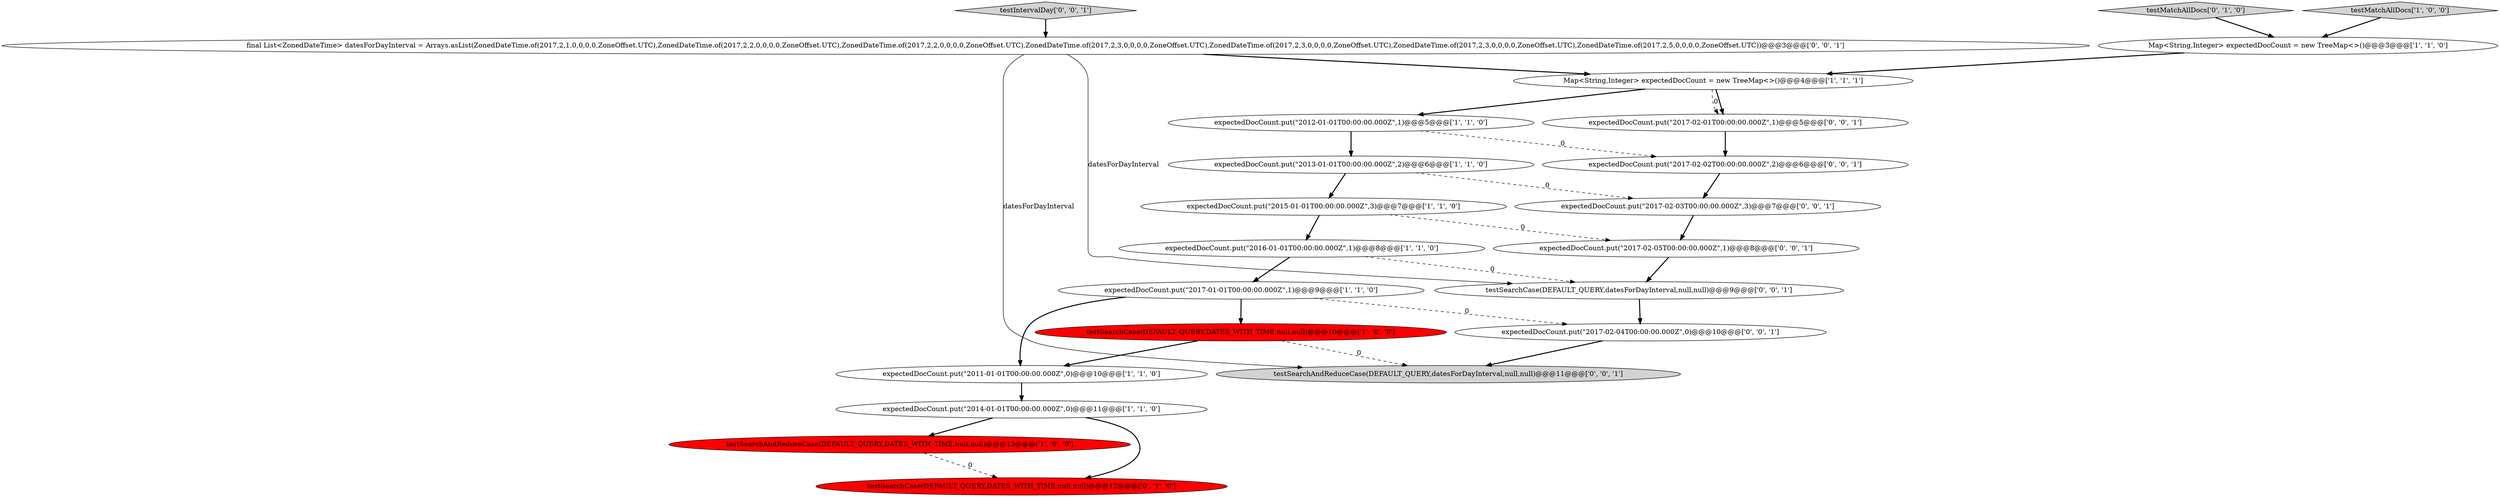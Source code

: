 digraph {
5 [style = filled, label = "expectedDocCount.put(\"2012-01-01T00:00:00.000Z\",1)@@@5@@@['1', '1', '0']", fillcolor = white, shape = ellipse image = "AAA0AAABBB1BBB"];
1 [style = filled, label = "expectedDocCount.put(\"2013-01-01T00:00:00.000Z\",2)@@@6@@@['1', '1', '0']", fillcolor = white, shape = ellipse image = "AAA0AAABBB1BBB"];
19 [style = filled, label = "expectedDocCount.put(\"2017-02-03T00:00:00.000Z\",3)@@@7@@@['0', '0', '1']", fillcolor = white, shape = ellipse image = "AAA0AAABBB3BBB"];
21 [style = filled, label = "testSearchCase(DEFAULT_QUERY,datesForDayInterval,null,null)@@@9@@@['0', '0', '1']", fillcolor = white, shape = ellipse image = "AAA0AAABBB3BBB"];
9 [style = filled, label = "Map<String,Integer> expectedDocCount = new TreeMap<>()@@@3@@@['1', '1', '0']", fillcolor = white, shape = ellipse image = "AAA0AAABBB1BBB"];
2 [style = filled, label = "expectedDocCount.put(\"2011-01-01T00:00:00.000Z\",0)@@@10@@@['1', '1', '0']", fillcolor = white, shape = ellipse image = "AAA0AAABBB1BBB"];
8 [style = filled, label = "expectedDocCount.put(\"2014-01-01T00:00:00.000Z\",0)@@@11@@@['1', '1', '0']", fillcolor = white, shape = ellipse image = "AAA0AAABBB1BBB"];
16 [style = filled, label = "expectedDocCount.put(\"2017-02-05T00:00:00.000Z\",1)@@@8@@@['0', '0', '1']", fillcolor = white, shape = ellipse image = "AAA0AAABBB3BBB"];
6 [style = filled, label = "expectedDocCount.put(\"2017-01-01T00:00:00.000Z\",1)@@@9@@@['1', '1', '0']", fillcolor = white, shape = ellipse image = "AAA0AAABBB1BBB"];
15 [style = filled, label = "expectedDocCount.put(\"2017-02-04T00:00:00.000Z\",0)@@@10@@@['0', '0', '1']", fillcolor = white, shape = ellipse image = "AAA0AAABBB3BBB"];
10 [style = filled, label = "testMatchAllDocs['1', '0', '0']", fillcolor = lightgray, shape = diamond image = "AAA0AAABBB1BBB"];
3 [style = filled, label = "testSearchAndReduceCase(DEFAULT_QUERY,DATES_WITH_TIME,null,null)@@@13@@@['1', '0', '0']", fillcolor = red, shape = ellipse image = "AAA1AAABBB1BBB"];
18 [style = filled, label = "expectedDocCount.put(\"2017-02-02T00:00:00.000Z\",2)@@@6@@@['0', '0', '1']", fillcolor = white, shape = ellipse image = "AAA0AAABBB3BBB"];
0 [style = filled, label = "expectedDocCount.put(\"2015-01-01T00:00:00.000Z\",3)@@@7@@@['1', '1', '0']", fillcolor = white, shape = ellipse image = "AAA0AAABBB1BBB"];
7 [style = filled, label = "testSearchCase(DEFAULT_QUERY,DATES_WITH_TIME,null,null)@@@10@@@['1', '0', '0']", fillcolor = red, shape = ellipse image = "AAA1AAABBB1BBB"];
13 [style = filled, label = "testSearchCase(DEFAULT_QUERY,DATES_WITH_TIME,null,null)@@@12@@@['0', '1', '0']", fillcolor = red, shape = ellipse image = "AAA1AAABBB2BBB"];
14 [style = filled, label = "testIntervalDay['0', '0', '1']", fillcolor = lightgray, shape = diamond image = "AAA0AAABBB3BBB"];
22 [style = filled, label = "testSearchAndReduceCase(DEFAULT_QUERY,datesForDayInterval,null,null)@@@11@@@['0', '0', '1']", fillcolor = lightgray, shape = ellipse image = "AAA0AAABBB3BBB"];
12 [style = filled, label = "testMatchAllDocs['0', '1', '0']", fillcolor = lightgray, shape = diamond image = "AAA0AAABBB2BBB"];
4 [style = filled, label = "Map<String,Integer> expectedDocCount = new TreeMap<>()@@@4@@@['1', '1', '1']", fillcolor = white, shape = ellipse image = "AAA0AAABBB1BBB"];
17 [style = filled, label = "final List<ZonedDateTime> datesForDayInterval = Arrays.asList(ZonedDateTime.of(2017,2,1,0,0,0,0,ZoneOffset.UTC),ZonedDateTime.of(2017,2,2,0,0,0,0,ZoneOffset.UTC),ZonedDateTime.of(2017,2,2,0,0,0,0,ZoneOffset.UTC),ZonedDateTime.of(2017,2,3,0,0,0,0,ZoneOffset.UTC),ZonedDateTime.of(2017,2,3,0,0,0,0,ZoneOffset.UTC),ZonedDateTime.of(2017,2,3,0,0,0,0,ZoneOffset.UTC),ZonedDateTime.of(2017,2,5,0,0,0,0,ZoneOffset.UTC))@@@3@@@['0', '0', '1']", fillcolor = white, shape = ellipse image = "AAA0AAABBB3BBB"];
20 [style = filled, label = "expectedDocCount.put(\"2017-02-01T00:00:00.000Z\",1)@@@5@@@['0', '0', '1']", fillcolor = white, shape = ellipse image = "AAA0AAABBB3BBB"];
11 [style = filled, label = "expectedDocCount.put(\"2016-01-01T00:00:00.000Z\",1)@@@8@@@['1', '1', '0']", fillcolor = white, shape = ellipse image = "AAA0AAABBB1BBB"];
21->15 [style = bold, label=""];
9->4 [style = bold, label=""];
11->6 [style = bold, label=""];
8->3 [style = bold, label=""];
1->19 [style = dashed, label="0"];
0->16 [style = dashed, label="0"];
18->19 [style = bold, label=""];
0->11 [style = bold, label=""];
14->17 [style = bold, label=""];
1->0 [style = bold, label=""];
17->22 [style = solid, label="datesForDayInterval"];
12->9 [style = bold, label=""];
3->13 [style = dashed, label="0"];
5->18 [style = dashed, label="0"];
15->22 [style = bold, label=""];
19->16 [style = bold, label=""];
6->2 [style = bold, label=""];
20->18 [style = bold, label=""];
5->1 [style = bold, label=""];
6->15 [style = dashed, label="0"];
4->20 [style = dashed, label="0"];
7->2 [style = bold, label=""];
16->21 [style = bold, label=""];
4->20 [style = bold, label=""];
10->9 [style = bold, label=""];
17->21 [style = solid, label="datesForDayInterval"];
6->7 [style = bold, label=""];
4->5 [style = bold, label=""];
7->22 [style = dashed, label="0"];
17->4 [style = bold, label=""];
8->13 [style = bold, label=""];
2->8 [style = bold, label=""];
11->21 [style = dashed, label="0"];
}
